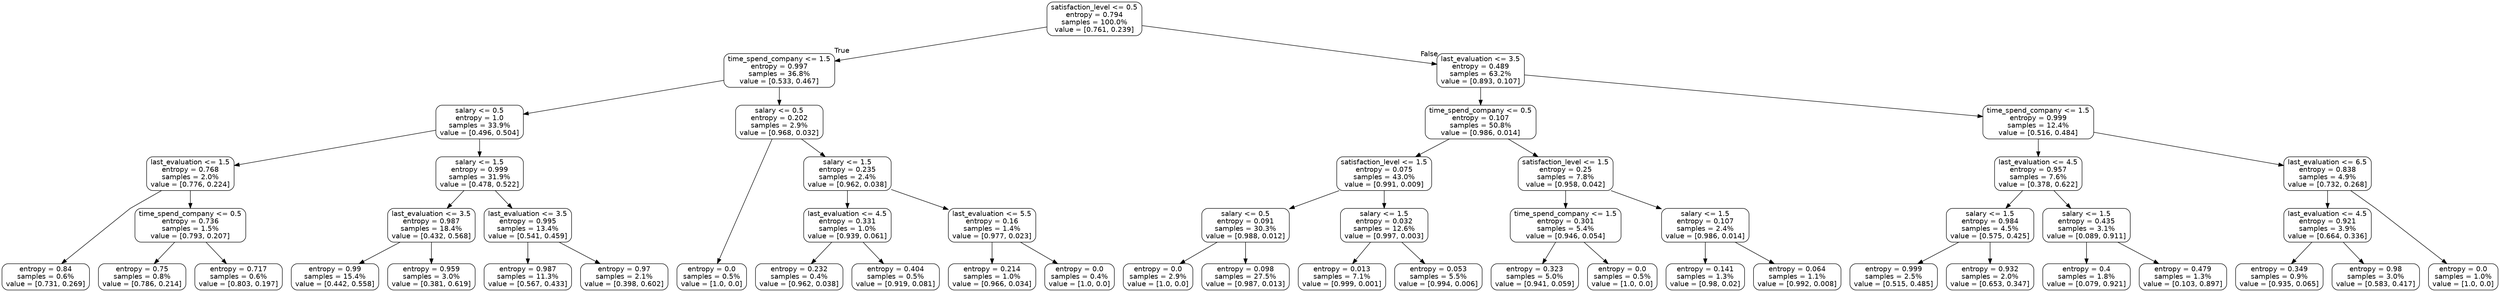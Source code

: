 digraph Tree {
node [shape=box, style="rounded", color="black", fontname=helvetica] ;
graph [ranksep=equally, splines=polyline] ;
edge [fontname=helvetica] ;
0 [label="satisfaction_level <= 0.5\nentropy = 0.794\nsamples = 100.0%\nvalue = [0.761, 0.239]"] ;
1 [label="time_spend_company <= 1.5\nentropy = 0.997\nsamples = 36.8%\nvalue = [0.533, 0.467]"] ;
0 -> 1 [labeldistance=2.5, labelangle=45, headlabel="True"] ;
2 [label="salary <= 0.5\nentropy = 1.0\nsamples = 33.9%\nvalue = [0.496, 0.504]"] ;
1 -> 2 ;
3 [label="last_evaluation <= 1.5\nentropy = 0.768\nsamples = 2.0%\nvalue = [0.776, 0.224]"] ;
2 -> 3 ;
4 [label="entropy = 0.84\nsamples = 0.6%\nvalue = [0.731, 0.269]"] ;
3 -> 4 ;
5 [label="time_spend_company <= 0.5\nentropy = 0.736\nsamples = 1.5%\nvalue = [0.793, 0.207]"] ;
3 -> 5 ;
6 [label="entropy = 0.75\nsamples = 0.8%\nvalue = [0.786, 0.214]"] ;
5 -> 6 ;
7 [label="entropy = 0.717\nsamples = 0.6%\nvalue = [0.803, 0.197]"] ;
5 -> 7 ;
8 [label="salary <= 1.5\nentropy = 0.999\nsamples = 31.9%\nvalue = [0.478, 0.522]"] ;
2 -> 8 ;
9 [label="last_evaluation <= 3.5\nentropy = 0.987\nsamples = 18.4%\nvalue = [0.432, 0.568]"] ;
8 -> 9 ;
10 [label="entropy = 0.99\nsamples = 15.4%\nvalue = [0.442, 0.558]"] ;
9 -> 10 ;
11 [label="entropy = 0.959\nsamples = 3.0%\nvalue = [0.381, 0.619]"] ;
9 -> 11 ;
12 [label="last_evaluation <= 3.5\nentropy = 0.995\nsamples = 13.4%\nvalue = [0.541, 0.459]"] ;
8 -> 12 ;
13 [label="entropy = 0.987\nsamples = 11.3%\nvalue = [0.567, 0.433]"] ;
12 -> 13 ;
14 [label="entropy = 0.97\nsamples = 2.1%\nvalue = [0.398, 0.602]"] ;
12 -> 14 ;
15 [label="salary <= 0.5\nentropy = 0.202\nsamples = 2.9%\nvalue = [0.968, 0.032]"] ;
1 -> 15 ;
16 [label="entropy = 0.0\nsamples = 0.5%\nvalue = [1.0, 0.0]"] ;
15 -> 16 ;
17 [label="salary <= 1.5\nentropy = 0.235\nsamples = 2.4%\nvalue = [0.962, 0.038]"] ;
15 -> 17 ;
18 [label="last_evaluation <= 4.5\nentropy = 0.331\nsamples = 1.0%\nvalue = [0.939, 0.061]"] ;
17 -> 18 ;
19 [label="entropy = 0.232\nsamples = 0.4%\nvalue = [0.962, 0.038]"] ;
18 -> 19 ;
20 [label="entropy = 0.404\nsamples = 0.5%\nvalue = [0.919, 0.081]"] ;
18 -> 20 ;
21 [label="last_evaluation <= 5.5\nentropy = 0.16\nsamples = 1.4%\nvalue = [0.977, 0.023]"] ;
17 -> 21 ;
22 [label="entropy = 0.214\nsamples = 1.0%\nvalue = [0.966, 0.034]"] ;
21 -> 22 ;
23 [label="entropy = 0.0\nsamples = 0.4%\nvalue = [1.0, 0.0]"] ;
21 -> 23 ;
24 [label="last_evaluation <= 3.5\nentropy = 0.489\nsamples = 63.2%\nvalue = [0.893, 0.107]"] ;
0 -> 24 [labeldistance=2.5, labelangle=-45, headlabel="False"] ;
25 [label="time_spend_company <= 0.5\nentropy = 0.107\nsamples = 50.8%\nvalue = [0.986, 0.014]"] ;
24 -> 25 ;
26 [label="satisfaction_level <= 1.5\nentropy = 0.075\nsamples = 43.0%\nvalue = [0.991, 0.009]"] ;
25 -> 26 ;
27 [label="salary <= 0.5\nentropy = 0.091\nsamples = 30.3%\nvalue = [0.988, 0.012]"] ;
26 -> 27 ;
28 [label="entropy = 0.0\nsamples = 2.9%\nvalue = [1.0, 0.0]"] ;
27 -> 28 ;
29 [label="entropy = 0.098\nsamples = 27.5%\nvalue = [0.987, 0.013]"] ;
27 -> 29 ;
30 [label="salary <= 1.5\nentropy = 0.032\nsamples = 12.6%\nvalue = [0.997, 0.003]"] ;
26 -> 30 ;
31 [label="entropy = 0.013\nsamples = 7.1%\nvalue = [0.999, 0.001]"] ;
30 -> 31 ;
32 [label="entropy = 0.053\nsamples = 5.5%\nvalue = [0.994, 0.006]"] ;
30 -> 32 ;
33 [label="satisfaction_level <= 1.5\nentropy = 0.25\nsamples = 7.8%\nvalue = [0.958, 0.042]"] ;
25 -> 33 ;
34 [label="time_spend_company <= 1.5\nentropy = 0.301\nsamples = 5.4%\nvalue = [0.946, 0.054]"] ;
33 -> 34 ;
35 [label="entropy = 0.323\nsamples = 5.0%\nvalue = [0.941, 0.059]"] ;
34 -> 35 ;
36 [label="entropy = 0.0\nsamples = 0.5%\nvalue = [1.0, 0.0]"] ;
34 -> 36 ;
37 [label="salary <= 1.5\nentropy = 0.107\nsamples = 2.4%\nvalue = [0.986, 0.014]"] ;
33 -> 37 ;
38 [label="entropy = 0.141\nsamples = 1.3%\nvalue = [0.98, 0.02]"] ;
37 -> 38 ;
39 [label="entropy = 0.064\nsamples = 1.1%\nvalue = [0.992, 0.008]"] ;
37 -> 39 ;
40 [label="time_spend_company <= 1.5\nentropy = 0.999\nsamples = 12.4%\nvalue = [0.516, 0.484]"] ;
24 -> 40 ;
41 [label="last_evaluation <= 4.5\nentropy = 0.957\nsamples = 7.6%\nvalue = [0.378, 0.622]"] ;
40 -> 41 ;
42 [label="salary <= 1.5\nentropy = 0.984\nsamples = 4.5%\nvalue = [0.575, 0.425]"] ;
41 -> 42 ;
43 [label="entropy = 0.999\nsamples = 2.5%\nvalue = [0.515, 0.485]"] ;
42 -> 43 ;
44 [label="entropy = 0.932\nsamples = 2.0%\nvalue = [0.653, 0.347]"] ;
42 -> 44 ;
45 [label="salary <= 1.5\nentropy = 0.435\nsamples = 3.1%\nvalue = [0.089, 0.911]"] ;
41 -> 45 ;
46 [label="entropy = 0.4\nsamples = 1.8%\nvalue = [0.079, 0.921]"] ;
45 -> 46 ;
47 [label="entropy = 0.479\nsamples = 1.3%\nvalue = [0.103, 0.897]"] ;
45 -> 47 ;
48 [label="last_evaluation <= 6.5\nentropy = 0.838\nsamples = 4.9%\nvalue = [0.732, 0.268]"] ;
40 -> 48 ;
49 [label="last_evaluation <= 4.5\nentropy = 0.921\nsamples = 3.9%\nvalue = [0.664, 0.336]"] ;
48 -> 49 ;
50 [label="entropy = 0.349\nsamples = 0.9%\nvalue = [0.935, 0.065]"] ;
49 -> 50 ;
51 [label="entropy = 0.98\nsamples = 3.0%\nvalue = [0.583, 0.417]"] ;
49 -> 51 ;
52 [label="entropy = 0.0\nsamples = 1.0%\nvalue = [1.0, 0.0]"] ;
48 -> 52 ;
{rank=same ; 0} ;
{rank=same ; 1; 24} ;
{rank=same ; 2; 15; 25; 40} ;
{rank=same ; 3; 8; 17; 26; 33; 41; 48} ;
{rank=same ; 5; 9; 12; 18; 21; 27; 30; 34; 37; 42; 45; 49} ;
{rank=same ; 4; 6; 7; 10; 11; 13; 14; 16; 19; 20; 22; 23; 28; 29; 31; 32; 35; 36; 38; 39; 43; 44; 46; 47; 50; 51; 52} ;
}